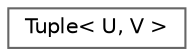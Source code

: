 digraph "类继承关系图"
{
 // LATEX_PDF_SIZE
  bgcolor="transparent";
  edge [fontname=Helvetica,fontsize=10,labelfontname=Helvetica,labelfontsize=10];
  node [fontname=Helvetica,fontsize=10,shape=box,height=0.2,width=0.4];
  rankdir="LR";
  Node0 [id="Node000000",label="Tuple\< U, V \>",height=0.2,width=0.4,color="grey40", fillcolor="white", style="filled",URL="$struct_tuple.html",tooltip=" "];
}
